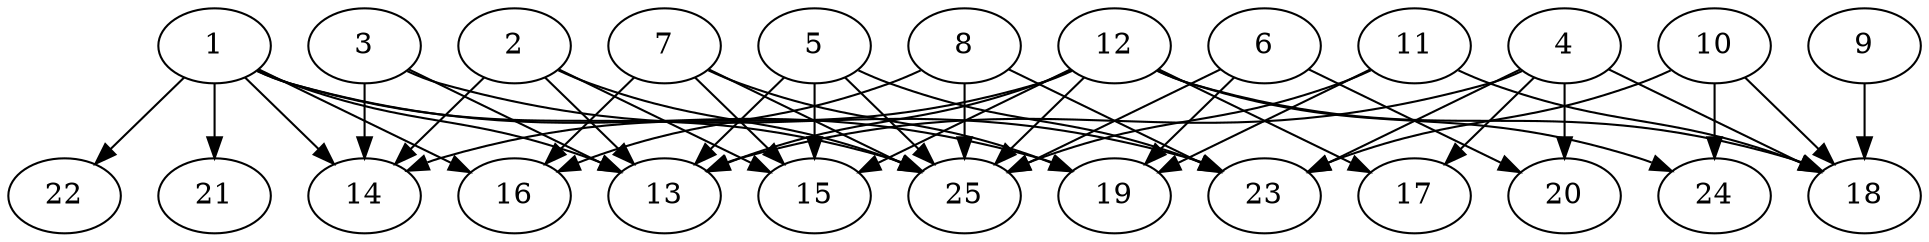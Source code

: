 // DAG automatically generated by daggen at Thu Oct  3 14:00:39 2019
// ./daggen --dot -n 25 --ccr 0.4 --fat 0.9 --regular 0.5 --density 0.7 --mindata 5242880 --maxdata 52428800 
digraph G {
  1 [size="111631360", alpha="0.02", expect_size="44652544"] 
  1 -> 13 [size ="44652544"]
  1 -> 14 [size ="44652544"]
  1 -> 16 [size ="44652544"]
  1 -> 19 [size ="44652544"]
  1 -> 21 [size ="44652544"]
  1 -> 22 [size ="44652544"]
  1 -> 25 [size ="44652544"]
  2 [size="71710720", alpha="0.14", expect_size="28684288"] 
  2 -> 13 [size ="28684288"]
  2 -> 14 [size ="28684288"]
  2 -> 15 [size ="28684288"]
  2 -> 25 [size ="28684288"]
  3 [size="74478080", alpha="0.01", expect_size="29791232"] 
  3 -> 13 [size ="29791232"]
  3 -> 14 [size ="29791232"]
  3 -> 23 [size ="29791232"]
  4 [size="63234560", alpha="0.06", expect_size="25293824"] 
  4 -> 13 [size ="25293824"]
  4 -> 17 [size ="25293824"]
  4 -> 18 [size ="25293824"]
  4 -> 20 [size ="25293824"]
  4 -> 23 [size ="25293824"]
  5 [size="128908800", alpha="0.08", expect_size="51563520"] 
  5 -> 13 [size ="51563520"]
  5 -> 15 [size ="51563520"]
  5 -> 23 [size ="51563520"]
  5 -> 25 [size ="51563520"]
  6 [size="54904320", alpha="0.14", expect_size="21961728"] 
  6 -> 19 [size ="21961728"]
  6 -> 20 [size ="21961728"]
  6 -> 25 [size ="21961728"]
  7 [size="97784320", alpha="0.11", expect_size="39113728"] 
  7 -> 15 [size ="39113728"]
  7 -> 16 [size ="39113728"]
  7 -> 19 [size ="39113728"]
  7 -> 25 [size ="39113728"]
  8 [size="93811200", alpha="0.08", expect_size="37524480"] 
  8 -> 16 [size ="37524480"]
  8 -> 23 [size ="37524480"]
  8 -> 25 [size ="37524480"]
  9 [size="29913600", alpha="0.06", expect_size="11965440"] 
  9 -> 18 [size ="11965440"]
  10 [size="62740480", alpha="0.10", expect_size="25096192"] 
  10 -> 18 [size ="25096192"]
  10 -> 23 [size ="25096192"]
  10 -> 24 [size ="25096192"]
  11 [size="39564800", alpha="0.03", expect_size="15825920"] 
  11 -> 18 [size ="15825920"]
  11 -> 19 [size ="15825920"]
  11 -> 25 [size ="15825920"]
  12 [size="53952000", alpha="0.10", expect_size="21580800"] 
  12 -> 13 [size ="21580800"]
  12 -> 14 [size ="21580800"]
  12 -> 15 [size ="21580800"]
  12 -> 17 [size ="21580800"]
  12 -> 18 [size ="21580800"]
  12 -> 24 [size ="21580800"]
  12 -> 25 [size ="21580800"]
  13 [size="16358400", alpha="0.11", expect_size="6543360"] 
  14 [size="21319680", alpha="0.12", expect_size="8527872"] 
  15 [size="55032320", alpha="0.14", expect_size="22012928"] 
  16 [size="102722560", alpha="0.04", expect_size="41089024"] 
  17 [size="64473600", alpha="0.06", expect_size="25789440"] 
  18 [size="14302720", alpha="0.01", expect_size="5721088"] 
  19 [size="63203840", alpha="0.18", expect_size="25281536"] 
  20 [size="101332480", alpha="0.05", expect_size="40532992"] 
  21 [size="42672640", alpha="0.08", expect_size="17069056"] 
  22 [size="62625280", alpha="0.02", expect_size="25050112"] 
  23 [size="124162560", alpha="0.05", expect_size="49665024"] 
  24 [size="73175040", alpha="0.18", expect_size="29270016"] 
  25 [size="25925120", alpha="0.09", expect_size="10370048"] 
}
